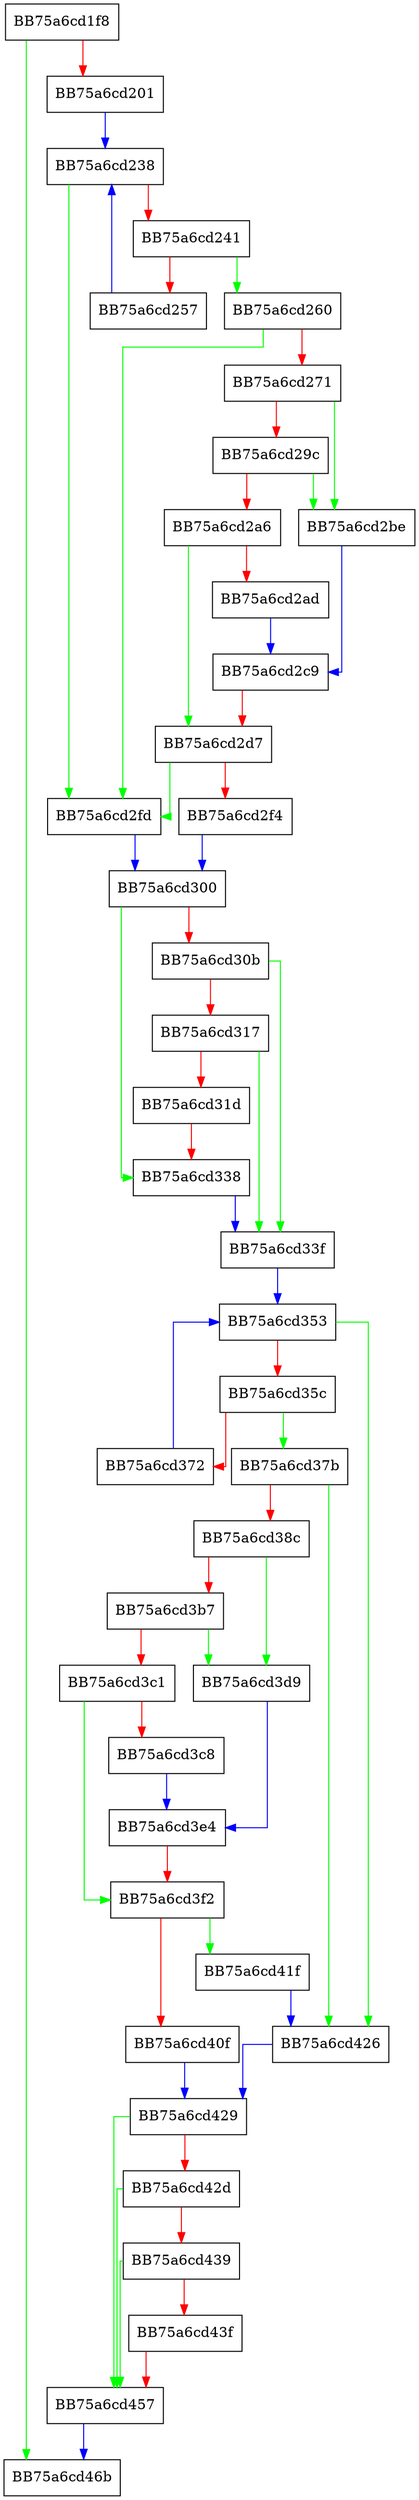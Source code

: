 digraph AddAuditModeValues {
  node [shape="box"];
  graph [splines=ortho];
  BB75a6cd1f8 -> BB75a6cd46b [color="green"];
  BB75a6cd1f8 -> BB75a6cd201 [color="red"];
  BB75a6cd201 -> BB75a6cd238 [color="blue"];
  BB75a6cd238 -> BB75a6cd2fd [color="green"];
  BB75a6cd238 -> BB75a6cd241 [color="red"];
  BB75a6cd241 -> BB75a6cd260 [color="green"];
  BB75a6cd241 -> BB75a6cd257 [color="red"];
  BB75a6cd257 -> BB75a6cd238 [color="blue"];
  BB75a6cd260 -> BB75a6cd2fd [color="green"];
  BB75a6cd260 -> BB75a6cd271 [color="red"];
  BB75a6cd271 -> BB75a6cd2be [color="green"];
  BB75a6cd271 -> BB75a6cd29c [color="red"];
  BB75a6cd29c -> BB75a6cd2be [color="green"];
  BB75a6cd29c -> BB75a6cd2a6 [color="red"];
  BB75a6cd2a6 -> BB75a6cd2d7 [color="green"];
  BB75a6cd2a6 -> BB75a6cd2ad [color="red"];
  BB75a6cd2ad -> BB75a6cd2c9 [color="blue"];
  BB75a6cd2be -> BB75a6cd2c9 [color="blue"];
  BB75a6cd2c9 -> BB75a6cd2d7 [color="red"];
  BB75a6cd2d7 -> BB75a6cd2fd [color="green"];
  BB75a6cd2d7 -> BB75a6cd2f4 [color="red"];
  BB75a6cd2f4 -> BB75a6cd300 [color="blue"];
  BB75a6cd2fd -> BB75a6cd300 [color="blue"];
  BB75a6cd300 -> BB75a6cd338 [color="green"];
  BB75a6cd300 -> BB75a6cd30b [color="red"];
  BB75a6cd30b -> BB75a6cd33f [color="green"];
  BB75a6cd30b -> BB75a6cd317 [color="red"];
  BB75a6cd317 -> BB75a6cd33f [color="green"];
  BB75a6cd317 -> BB75a6cd31d [color="red"];
  BB75a6cd31d -> BB75a6cd338 [color="red"];
  BB75a6cd338 -> BB75a6cd33f [color="blue"];
  BB75a6cd33f -> BB75a6cd353 [color="blue"];
  BB75a6cd353 -> BB75a6cd426 [color="green"];
  BB75a6cd353 -> BB75a6cd35c [color="red"];
  BB75a6cd35c -> BB75a6cd37b [color="green"];
  BB75a6cd35c -> BB75a6cd372 [color="red"];
  BB75a6cd372 -> BB75a6cd353 [color="blue"];
  BB75a6cd37b -> BB75a6cd426 [color="green"];
  BB75a6cd37b -> BB75a6cd38c [color="red"];
  BB75a6cd38c -> BB75a6cd3d9 [color="green"];
  BB75a6cd38c -> BB75a6cd3b7 [color="red"];
  BB75a6cd3b7 -> BB75a6cd3d9 [color="green"];
  BB75a6cd3b7 -> BB75a6cd3c1 [color="red"];
  BB75a6cd3c1 -> BB75a6cd3f2 [color="green"];
  BB75a6cd3c1 -> BB75a6cd3c8 [color="red"];
  BB75a6cd3c8 -> BB75a6cd3e4 [color="blue"];
  BB75a6cd3d9 -> BB75a6cd3e4 [color="blue"];
  BB75a6cd3e4 -> BB75a6cd3f2 [color="red"];
  BB75a6cd3f2 -> BB75a6cd41f [color="green"];
  BB75a6cd3f2 -> BB75a6cd40f [color="red"];
  BB75a6cd40f -> BB75a6cd429 [color="blue"];
  BB75a6cd41f -> BB75a6cd426 [color="blue"];
  BB75a6cd426 -> BB75a6cd429 [color="blue"];
  BB75a6cd429 -> BB75a6cd457 [color="green"];
  BB75a6cd429 -> BB75a6cd42d [color="red"];
  BB75a6cd42d -> BB75a6cd457 [color="green"];
  BB75a6cd42d -> BB75a6cd439 [color="red"];
  BB75a6cd439 -> BB75a6cd457 [color="green"];
  BB75a6cd439 -> BB75a6cd43f [color="red"];
  BB75a6cd43f -> BB75a6cd457 [color="red"];
  BB75a6cd457 -> BB75a6cd46b [color="blue"];
}